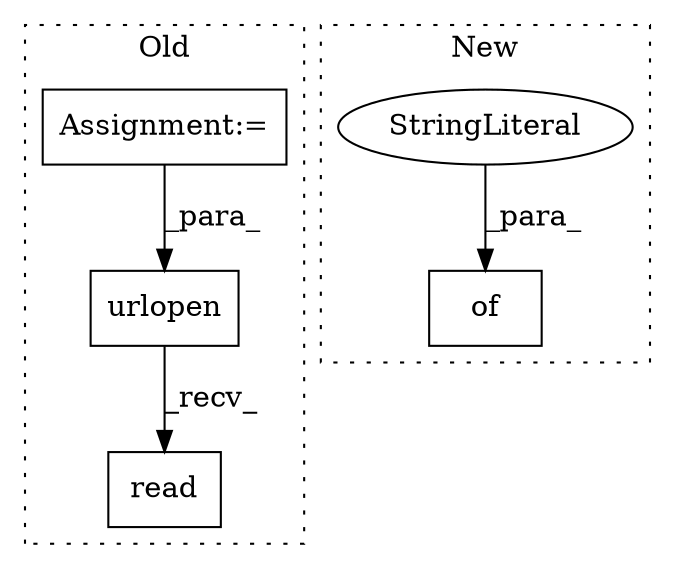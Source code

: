 digraph G {
subgraph cluster0 {
1 [label="urlopen" a="32" s="3879,3894" l="8,1" shape="box"];
4 [label="Assignment:=" a="7" s="3737" l="1" shape="box"];
5 [label="read" a="32" s="3920" l="6" shape="box"];
label = "Old";
style="dotted";
}
subgraph cluster1 {
2 [label="of" a="32" s="3765,3821" l="3,1" shape="box"];
3 [label="StringLiteral" a="45" s="3768" l="7" shape="ellipse"];
label = "New";
style="dotted";
}
1 -> 5 [label="_recv_"];
3 -> 2 [label="_para_"];
4 -> 1 [label="_para_"];
}